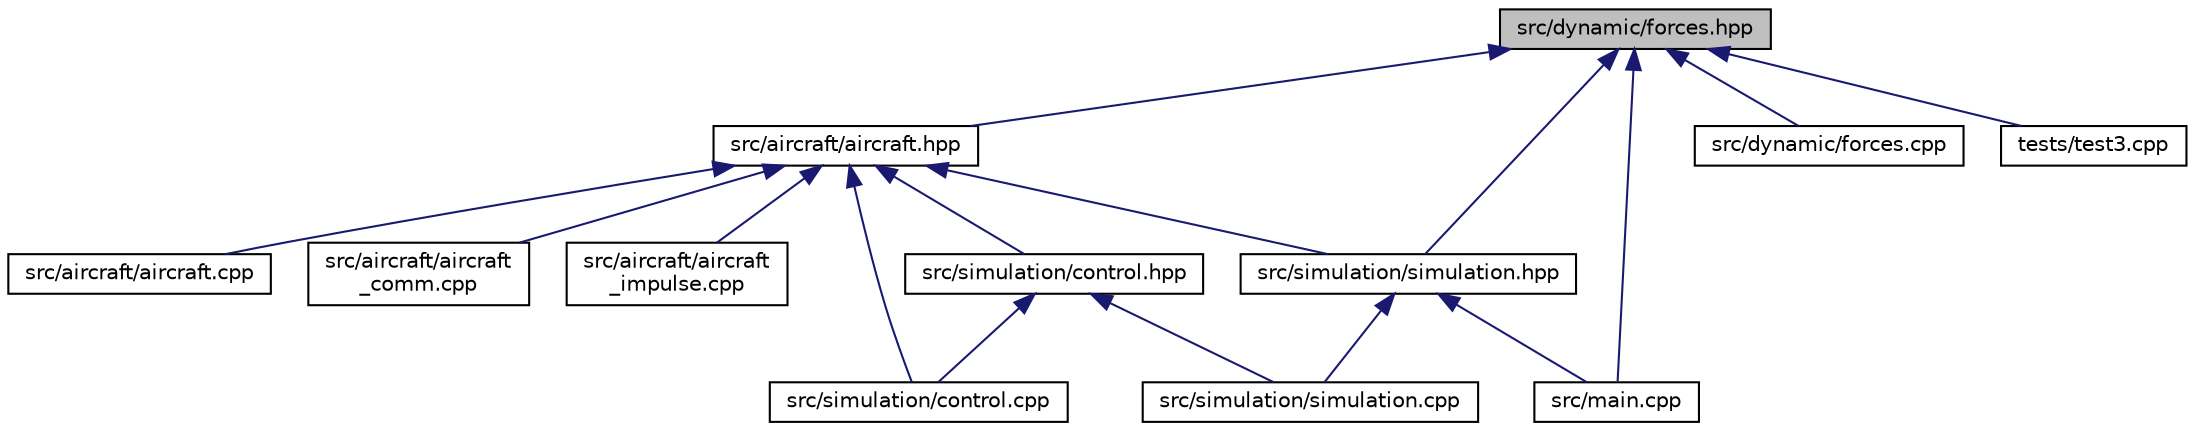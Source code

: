 digraph "src/dynamic/forces.hpp"
{
 // LATEX_PDF_SIZE
  edge [fontname="Helvetica",fontsize="10",labelfontname="Helvetica",labelfontsize="10"];
  node [fontname="Helvetica",fontsize="10",shape=record];
  Node1 [label="src/dynamic/forces.hpp",height=0.2,width=0.4,color="black", fillcolor="grey75", style="filled", fontcolor="black",tooltip=" "];
  Node1 -> Node2 [dir="back",color="midnightblue",fontsize="10",style="solid"];
  Node2 [label="src/aircraft/aircraft.hpp",height=0.2,width=0.4,color="black", fillcolor="white", style="filled",URL="$aircraft_8hpp.html",tooltip=" "];
  Node2 -> Node3 [dir="back",color="midnightblue",fontsize="10",style="solid"];
  Node3 [label="src/aircraft/aircraft.cpp",height=0.2,width=0.4,color="black", fillcolor="white", style="filled",URL="$aircraft_8cpp.html",tooltip=" "];
  Node2 -> Node4 [dir="back",color="midnightblue",fontsize="10",style="solid"];
  Node4 [label="src/aircraft/aircraft\l_comm.cpp",height=0.2,width=0.4,color="black", fillcolor="white", style="filled",URL="$aircraft__comm_8cpp.html",tooltip=" "];
  Node2 -> Node5 [dir="back",color="midnightblue",fontsize="10",style="solid"];
  Node5 [label="src/aircraft/aircraft\l_impulse.cpp",height=0.2,width=0.4,color="black", fillcolor="white", style="filled",URL="$aircraft__impulse_8cpp.html",tooltip=" "];
  Node2 -> Node6 [dir="back",color="midnightblue",fontsize="10",style="solid"];
  Node6 [label="src/simulation/control.cpp",height=0.2,width=0.4,color="black", fillcolor="white", style="filled",URL="$control_8cpp.html",tooltip=" "];
  Node2 -> Node7 [dir="back",color="midnightblue",fontsize="10",style="solid"];
  Node7 [label="src/simulation/control.hpp",height=0.2,width=0.4,color="black", fillcolor="white", style="filled",URL="$control_8hpp.html",tooltip=" "];
  Node7 -> Node6 [dir="back",color="midnightblue",fontsize="10",style="solid"];
  Node7 -> Node8 [dir="back",color="midnightblue",fontsize="10",style="solid"];
  Node8 [label="src/simulation/simulation.cpp",height=0.2,width=0.4,color="black", fillcolor="white", style="filled",URL="$simulation_8cpp.html",tooltip=" "];
  Node2 -> Node9 [dir="back",color="midnightblue",fontsize="10",style="solid"];
  Node9 [label="src/simulation/simulation.hpp",height=0.2,width=0.4,color="black", fillcolor="white", style="filled",URL="$simulation_8hpp.html",tooltip=" "];
  Node9 -> Node10 [dir="back",color="midnightblue",fontsize="10",style="solid"];
  Node10 [label="src/main.cpp",height=0.2,width=0.4,color="black", fillcolor="white", style="filled",URL="$main_8cpp.html",tooltip=" "];
  Node9 -> Node8 [dir="back",color="midnightblue",fontsize="10",style="solid"];
  Node1 -> Node11 [dir="back",color="midnightblue",fontsize="10",style="solid"];
  Node11 [label="src/dynamic/forces.cpp",height=0.2,width=0.4,color="black", fillcolor="white", style="filled",URL="$forces_8cpp.html",tooltip=" "];
  Node1 -> Node10 [dir="back",color="midnightblue",fontsize="10",style="solid"];
  Node1 -> Node9 [dir="back",color="midnightblue",fontsize="10",style="solid"];
  Node1 -> Node12 [dir="back",color="midnightblue",fontsize="10",style="solid"];
  Node12 [label="tests/test3.cpp",height=0.2,width=0.4,color="black", fillcolor="white", style="filled",URL="$test3_8cpp.html",tooltip=" "];
}
